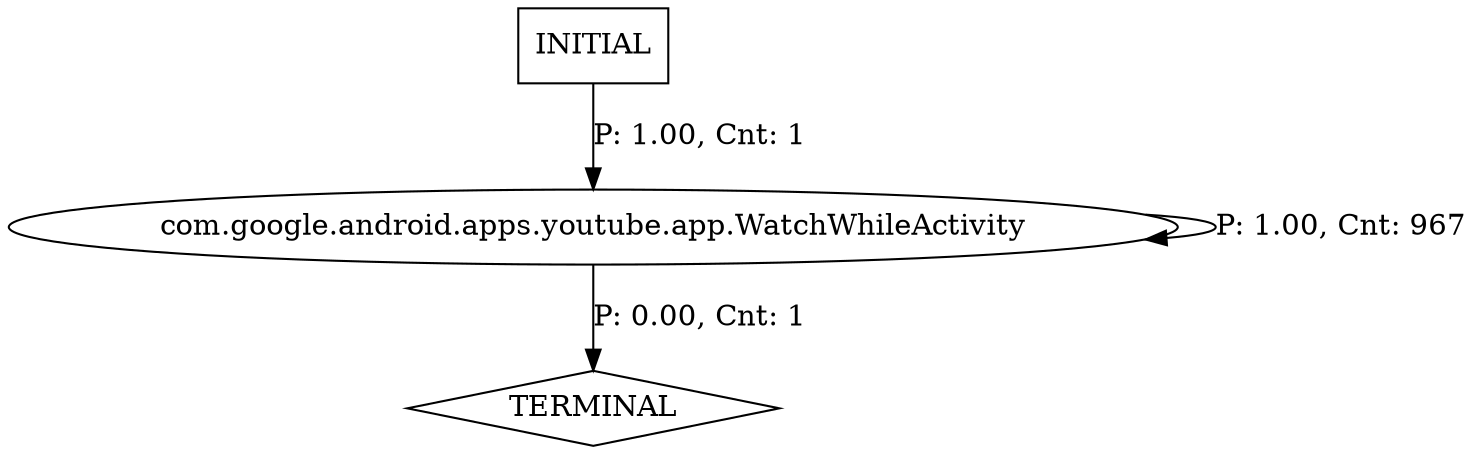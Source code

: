 digraph G {
  0 [label="com.google.android.apps.youtube.app.WatchWhileActivity"];
  1 [label="TERMINAL",shape=diamond];
  2 [label="INITIAL",shape=box];
0->0 [label="P: 1.00, Cnt: 967"];
0->1 [label="P: 0.00, Cnt: 1"];
2->0 [label="P: 1.00, Cnt: 1"];
}
